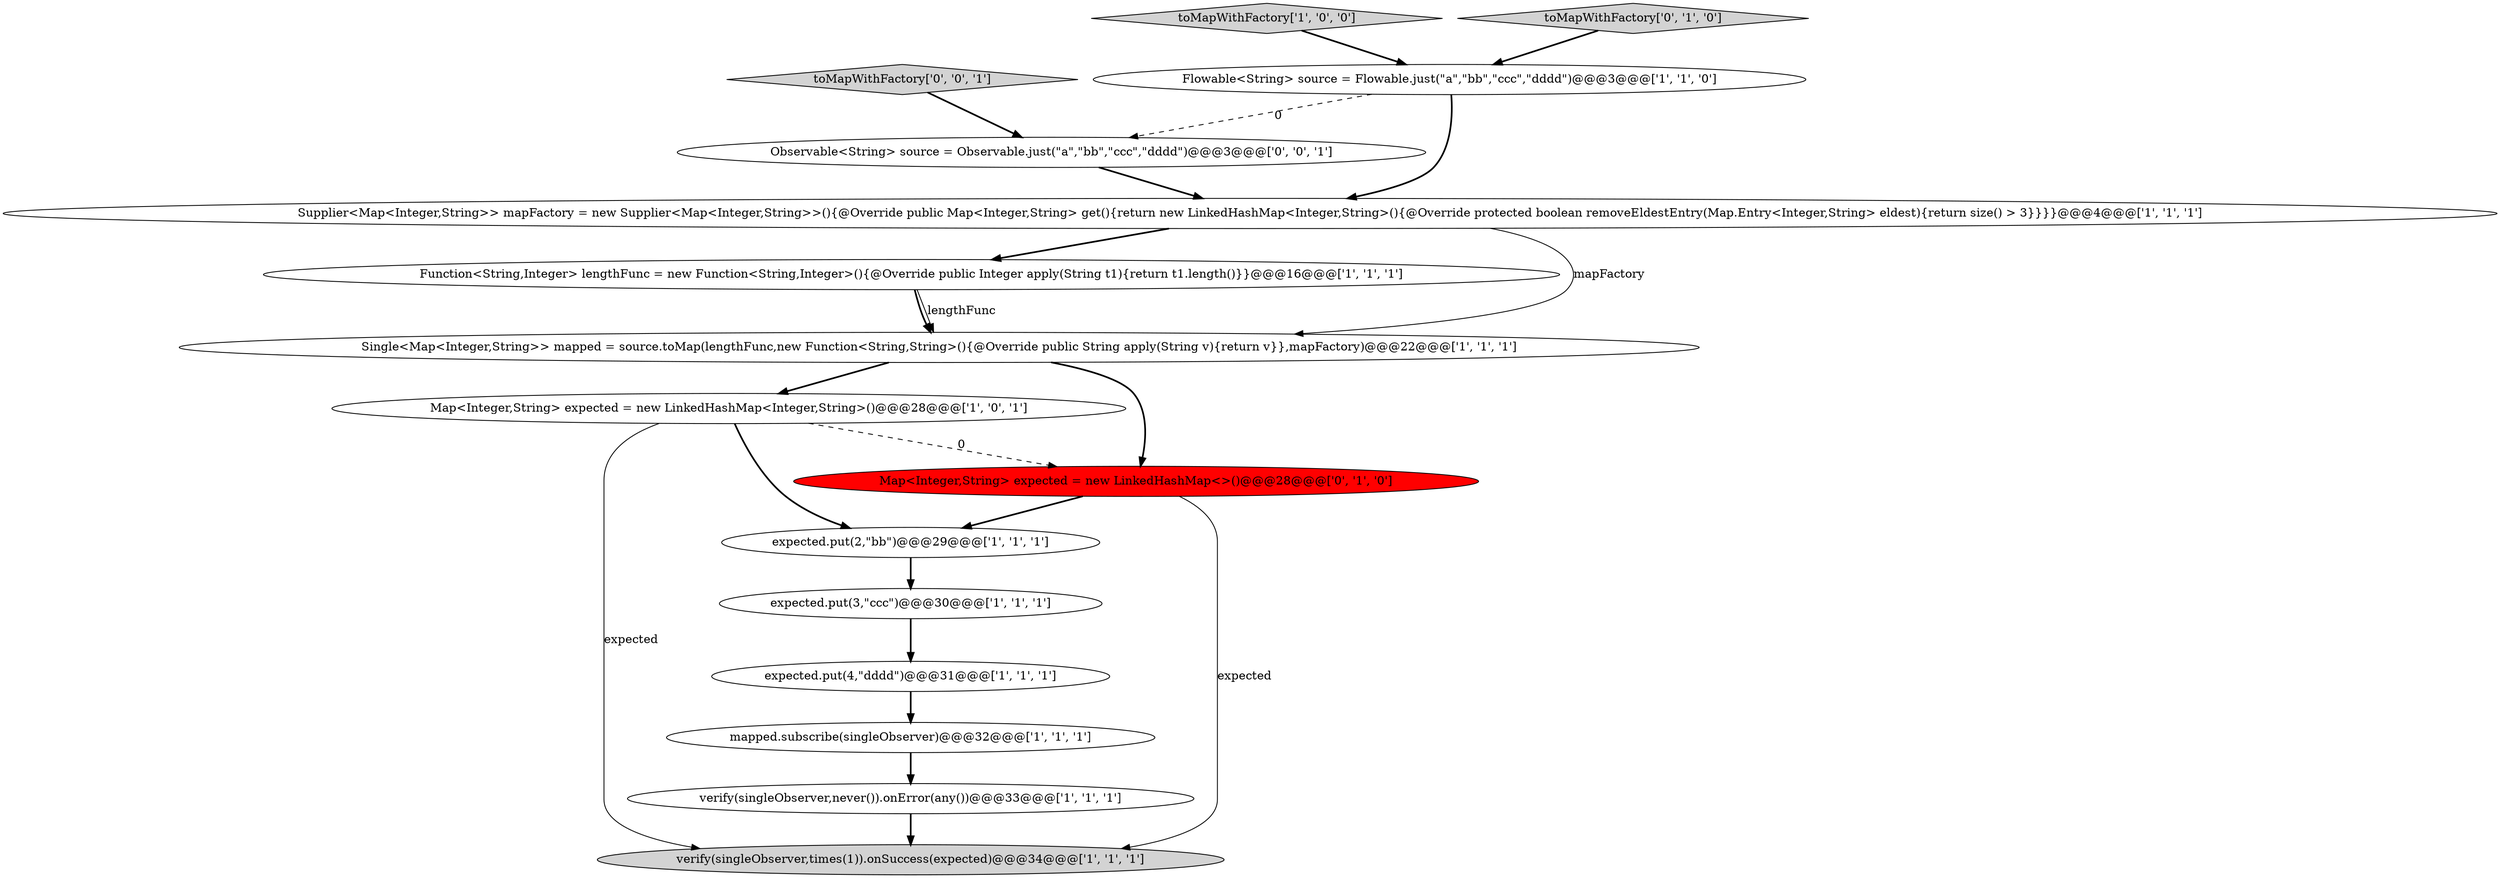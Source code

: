digraph {
2 [style = filled, label = "Map<Integer,String> expected = new LinkedHashMap<Integer,String>()@@@28@@@['1', '0', '1']", fillcolor = white, shape = ellipse image = "AAA0AAABBB1BBB"];
4 [style = filled, label = "toMapWithFactory['1', '0', '0']", fillcolor = lightgray, shape = diamond image = "AAA0AAABBB1BBB"];
14 [style = filled, label = "toMapWithFactory['0', '0', '1']", fillcolor = lightgray, shape = diamond image = "AAA0AAABBB3BBB"];
12 [style = filled, label = "Map<Integer,String> expected = new LinkedHashMap<>()@@@28@@@['0', '1', '0']", fillcolor = red, shape = ellipse image = "AAA1AAABBB2BBB"];
9 [style = filled, label = "Function<String,Integer> lengthFunc = new Function<String,Integer>(){@Override public Integer apply(String t1){return t1.length()}}@@@16@@@['1', '1', '1']", fillcolor = white, shape = ellipse image = "AAA0AAABBB1BBB"];
0 [style = filled, label = "verify(singleObserver,times(1)).onSuccess(expected)@@@34@@@['1', '1', '1']", fillcolor = lightgray, shape = ellipse image = "AAA0AAABBB1BBB"];
7 [style = filled, label = "Supplier<Map<Integer,String>> mapFactory = new Supplier<Map<Integer,String>>(){@Override public Map<Integer,String> get(){return new LinkedHashMap<Integer,String>(){@Override protected boolean removeEldestEntry(Map.Entry<Integer,String> eldest){return size() > 3}}}}@@@4@@@['1', '1', '1']", fillcolor = white, shape = ellipse image = "AAA0AAABBB1BBB"];
13 [style = filled, label = "toMapWithFactory['0', '1', '0']", fillcolor = lightgray, shape = diamond image = "AAA0AAABBB2BBB"];
15 [style = filled, label = "Observable<String> source = Observable.just(\"a\",\"bb\",\"ccc\",\"dddd\")@@@3@@@['0', '0', '1']", fillcolor = white, shape = ellipse image = "AAA0AAABBB3BBB"];
10 [style = filled, label = "expected.put(2,\"bb\")@@@29@@@['1', '1', '1']", fillcolor = white, shape = ellipse image = "AAA0AAABBB1BBB"];
8 [style = filled, label = "Flowable<String> source = Flowable.just(\"a\",\"bb\",\"ccc\",\"dddd\")@@@3@@@['1', '1', '0']", fillcolor = white, shape = ellipse image = "AAA0AAABBB1BBB"];
5 [style = filled, label = "verify(singleObserver,never()).onError(any())@@@33@@@['1', '1', '1']", fillcolor = white, shape = ellipse image = "AAA0AAABBB1BBB"];
11 [style = filled, label = "expected.put(3,\"ccc\")@@@30@@@['1', '1', '1']", fillcolor = white, shape = ellipse image = "AAA0AAABBB1BBB"];
3 [style = filled, label = "mapped.subscribe(singleObserver)@@@32@@@['1', '1', '1']", fillcolor = white, shape = ellipse image = "AAA0AAABBB1BBB"];
1 [style = filled, label = "Single<Map<Integer,String>> mapped = source.toMap(lengthFunc,new Function<String,String>(){@Override public String apply(String v){return v}},mapFactory)@@@22@@@['1', '1', '1']", fillcolor = white, shape = ellipse image = "AAA0AAABBB1BBB"];
6 [style = filled, label = "expected.put(4,\"dddd\")@@@31@@@['1', '1', '1']", fillcolor = white, shape = ellipse image = "AAA0AAABBB1BBB"];
6->3 [style = bold, label=""];
15->7 [style = bold, label=""];
7->1 [style = solid, label="mapFactory"];
9->1 [style = solid, label="lengthFunc"];
11->6 [style = bold, label=""];
8->15 [style = dashed, label="0"];
2->0 [style = solid, label="expected"];
2->10 [style = bold, label=""];
12->0 [style = solid, label="expected"];
8->7 [style = bold, label=""];
7->9 [style = bold, label=""];
2->12 [style = dashed, label="0"];
3->5 [style = bold, label=""];
12->10 [style = bold, label=""];
5->0 [style = bold, label=""];
1->12 [style = bold, label=""];
4->8 [style = bold, label=""];
14->15 [style = bold, label=""];
1->2 [style = bold, label=""];
13->8 [style = bold, label=""];
9->1 [style = bold, label=""];
10->11 [style = bold, label=""];
}
